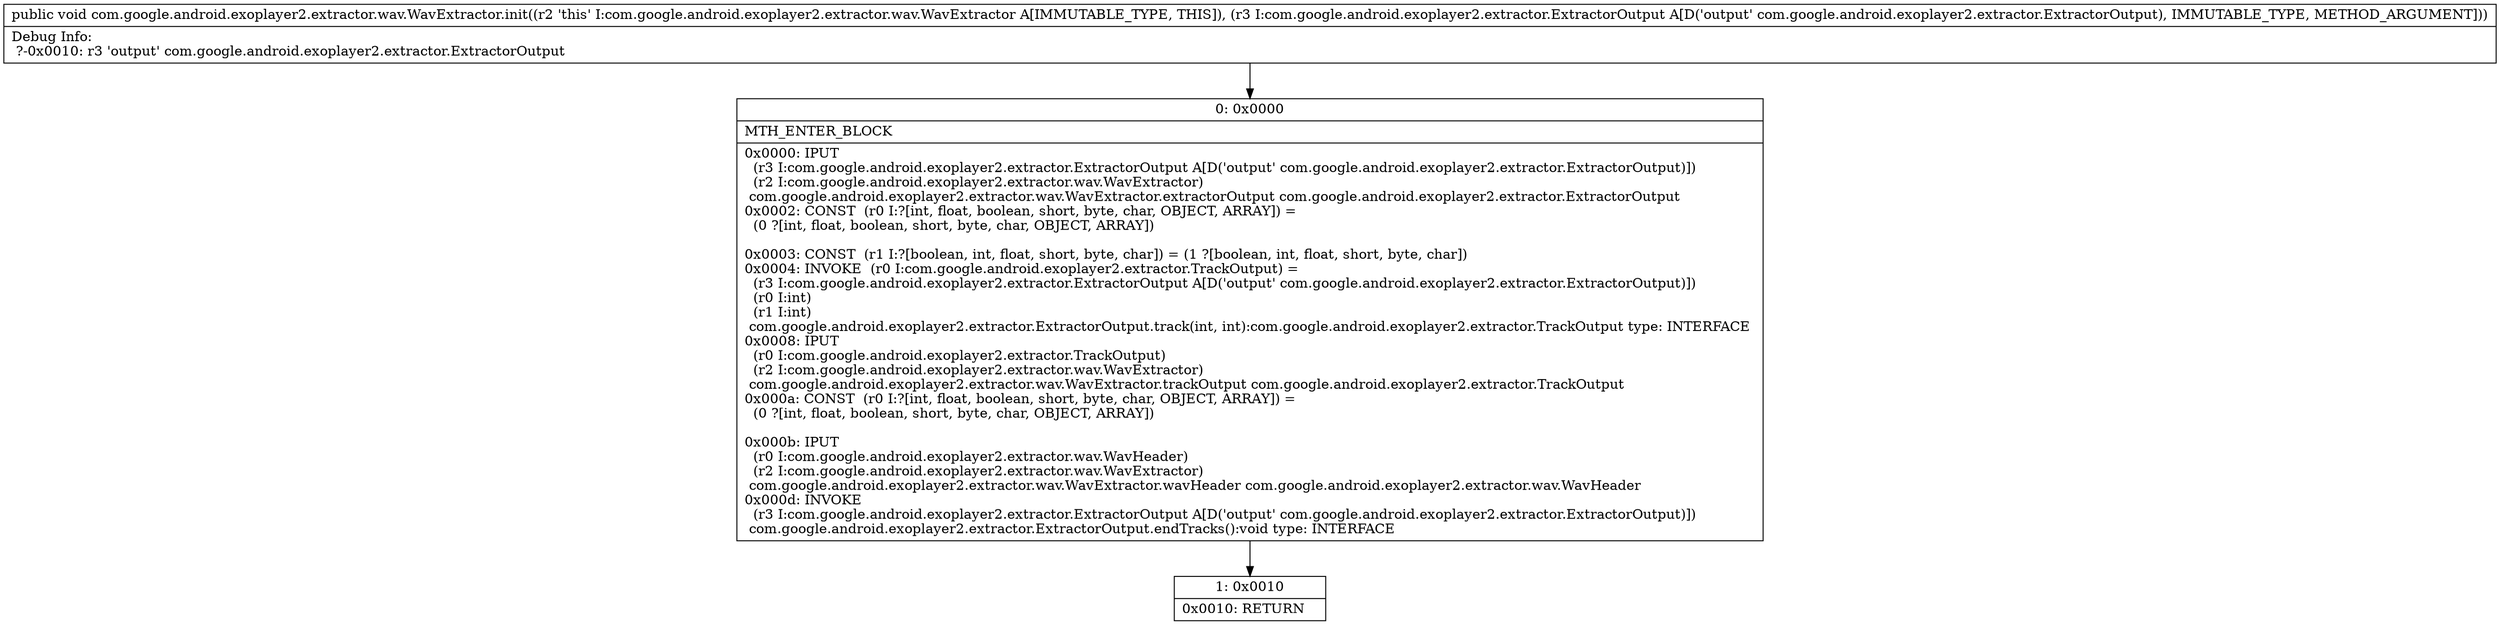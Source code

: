 digraph "CFG forcom.google.android.exoplayer2.extractor.wav.WavExtractor.init(Lcom\/google\/android\/exoplayer2\/extractor\/ExtractorOutput;)V" {
Node_0 [shape=record,label="{0\:\ 0x0000|MTH_ENTER_BLOCK\l|0x0000: IPUT  \l  (r3 I:com.google.android.exoplayer2.extractor.ExtractorOutput A[D('output' com.google.android.exoplayer2.extractor.ExtractorOutput)])\l  (r2 I:com.google.android.exoplayer2.extractor.wav.WavExtractor)\l com.google.android.exoplayer2.extractor.wav.WavExtractor.extractorOutput com.google.android.exoplayer2.extractor.ExtractorOutput \l0x0002: CONST  (r0 I:?[int, float, boolean, short, byte, char, OBJECT, ARRAY]) = \l  (0 ?[int, float, boolean, short, byte, char, OBJECT, ARRAY])\l \l0x0003: CONST  (r1 I:?[boolean, int, float, short, byte, char]) = (1 ?[boolean, int, float, short, byte, char]) \l0x0004: INVOKE  (r0 I:com.google.android.exoplayer2.extractor.TrackOutput) = \l  (r3 I:com.google.android.exoplayer2.extractor.ExtractorOutput A[D('output' com.google.android.exoplayer2.extractor.ExtractorOutput)])\l  (r0 I:int)\l  (r1 I:int)\l com.google.android.exoplayer2.extractor.ExtractorOutput.track(int, int):com.google.android.exoplayer2.extractor.TrackOutput type: INTERFACE \l0x0008: IPUT  \l  (r0 I:com.google.android.exoplayer2.extractor.TrackOutput)\l  (r2 I:com.google.android.exoplayer2.extractor.wav.WavExtractor)\l com.google.android.exoplayer2.extractor.wav.WavExtractor.trackOutput com.google.android.exoplayer2.extractor.TrackOutput \l0x000a: CONST  (r0 I:?[int, float, boolean, short, byte, char, OBJECT, ARRAY]) = \l  (0 ?[int, float, boolean, short, byte, char, OBJECT, ARRAY])\l \l0x000b: IPUT  \l  (r0 I:com.google.android.exoplayer2.extractor.wav.WavHeader)\l  (r2 I:com.google.android.exoplayer2.extractor.wav.WavExtractor)\l com.google.android.exoplayer2.extractor.wav.WavExtractor.wavHeader com.google.android.exoplayer2.extractor.wav.WavHeader \l0x000d: INVOKE  \l  (r3 I:com.google.android.exoplayer2.extractor.ExtractorOutput A[D('output' com.google.android.exoplayer2.extractor.ExtractorOutput)])\l com.google.android.exoplayer2.extractor.ExtractorOutput.endTracks():void type: INTERFACE \l}"];
Node_1 [shape=record,label="{1\:\ 0x0010|0x0010: RETURN   \l}"];
MethodNode[shape=record,label="{public void com.google.android.exoplayer2.extractor.wav.WavExtractor.init((r2 'this' I:com.google.android.exoplayer2.extractor.wav.WavExtractor A[IMMUTABLE_TYPE, THIS]), (r3 I:com.google.android.exoplayer2.extractor.ExtractorOutput A[D('output' com.google.android.exoplayer2.extractor.ExtractorOutput), IMMUTABLE_TYPE, METHOD_ARGUMENT]))  | Debug Info:\l  ?\-0x0010: r3 'output' com.google.android.exoplayer2.extractor.ExtractorOutput\l}"];
MethodNode -> Node_0;
Node_0 -> Node_1;
}

